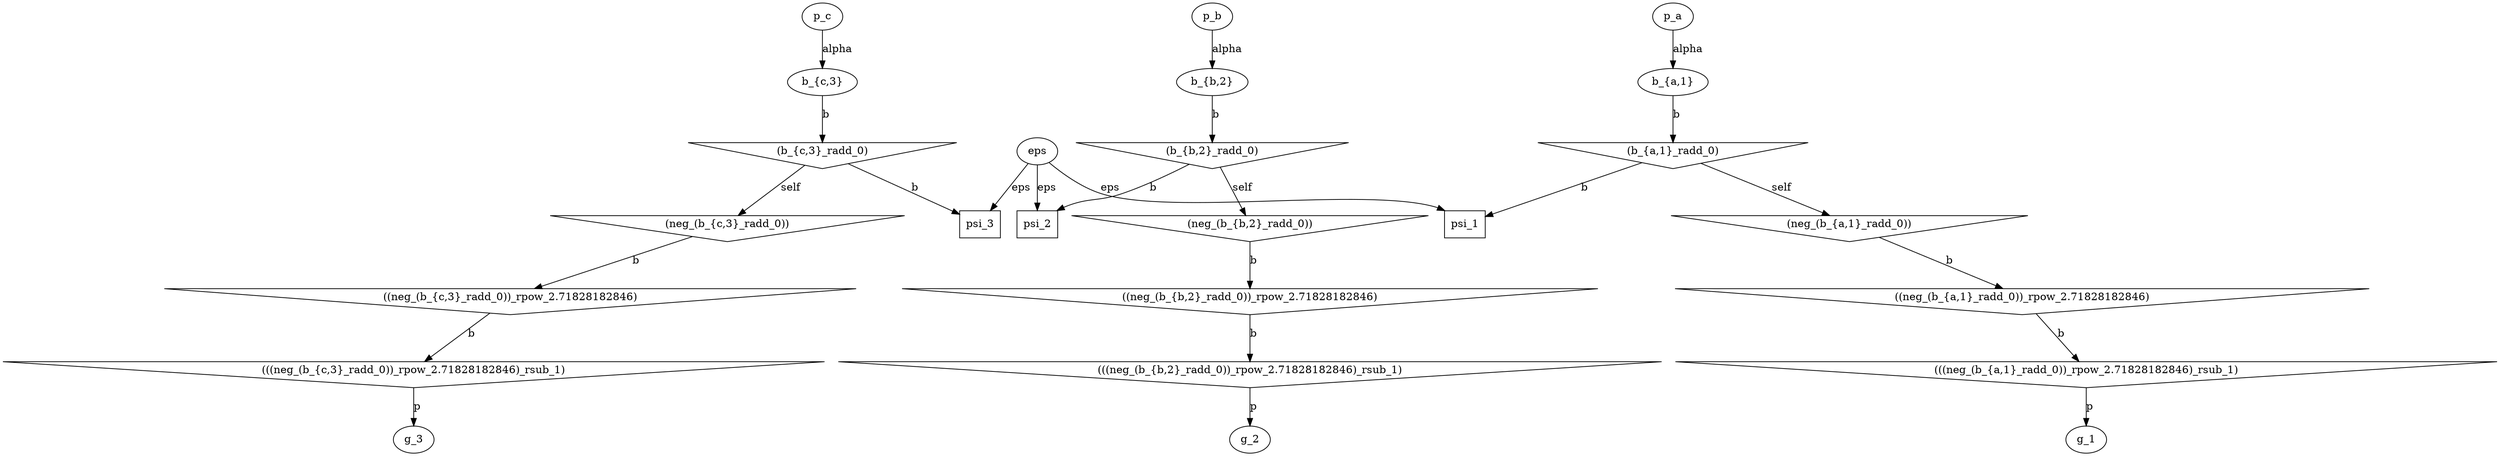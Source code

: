 digraph G {
"(b_{c,3}_radd_0)" [shape=invtriangle];
"b_{c,3}";
"b_{c,3}" -> "(b_{c,3}_radd_0)"  [label=b];
p_c;
p_c -> "b_{c,3}"  [label=alpha];
"(b_{b,2}_radd_0)" [shape=invtriangle];
"b_{b,2}";
"b_{b,2}" -> "(b_{b,2}_radd_0)"  [label=b];
p_b;
p_b -> "b_{b,2}"  [label=alpha];
p_a;
"(b_{a,1}_radd_0)" [shape=invtriangle];
"b_{a,1}";
"b_{a,1}" -> "(b_{a,1}_radd_0)"  [label=b];
p_a -> "b_{a,1}"  [label=alpha];
psi_3 [shape=box];
"(b_{c,3}_radd_0)" -> psi_3  [label=b];
eps;
eps -> psi_3  [label=eps];
g_2;
"(((neg_(b_{b,2}_radd_0))_rpow_2.71828182846)_rsub_1)" [shape=invtriangle];
"(((neg_(b_{b,2}_radd_0))_rpow_2.71828182846)_rsub_1)" -> g_2  [label=p];
"((neg_(b_{b,2}_radd_0))_rpow_2.71828182846)" [shape=invtriangle];
"((neg_(b_{b,2}_radd_0))_rpow_2.71828182846)" -> "(((neg_(b_{b,2}_radd_0))_rpow_2.71828182846)_rsub_1)"  [label=b];
"(neg_(b_{b,2}_radd_0))" [shape=invtriangle];
"(neg_(b_{b,2}_radd_0))" -> "((neg_(b_{b,2}_radd_0))_rpow_2.71828182846)"  [label=b];
"(b_{b,2}_radd_0)" -> "(neg_(b_{b,2}_radd_0))"  [label=self];
psi_2 [shape=box];
"(b_{b,2}_radd_0)" -> psi_2  [label=b];
eps -> psi_2  [label=eps];
g_1;
"(((neg_(b_{a,1}_radd_0))_rpow_2.71828182846)_rsub_1)" [shape=invtriangle];
"(((neg_(b_{a,1}_radd_0))_rpow_2.71828182846)_rsub_1)" -> g_1  [label=p];
"((neg_(b_{a,1}_radd_0))_rpow_2.71828182846)" [shape=invtriangle];
"((neg_(b_{a,1}_radd_0))_rpow_2.71828182846)" -> "(((neg_(b_{a,1}_radd_0))_rpow_2.71828182846)_rsub_1)"  [label=b];
"(neg_(b_{a,1}_radd_0))" [shape=invtriangle];
"(neg_(b_{a,1}_radd_0))" -> "((neg_(b_{a,1}_radd_0))_rpow_2.71828182846)"  [label=b];
"(b_{a,1}_radd_0)" -> "(neg_(b_{a,1}_radd_0))"  [label=self];
psi_1 [shape=box];
"(b_{a,1}_radd_0)" -> psi_1  [label=b];
eps -> psi_1  [label=eps];
g_3;
"(((neg_(b_{c,3}_radd_0))_rpow_2.71828182846)_rsub_1)" [shape=invtriangle];
"(((neg_(b_{c,3}_radd_0))_rpow_2.71828182846)_rsub_1)" -> g_3  [label=p];
"((neg_(b_{c,3}_radd_0))_rpow_2.71828182846)" [shape=invtriangle];
"((neg_(b_{c,3}_radd_0))_rpow_2.71828182846)" -> "(((neg_(b_{c,3}_radd_0))_rpow_2.71828182846)_rsub_1)"  [label=b];
"(neg_(b_{c,3}_radd_0))" [shape=invtriangle];
"(neg_(b_{c,3}_radd_0))" -> "((neg_(b_{c,3}_radd_0))_rpow_2.71828182846)"  [label=b];
"(b_{c,3}_radd_0)" -> "(neg_(b_{c,3}_radd_0))"  [label=self];
}
